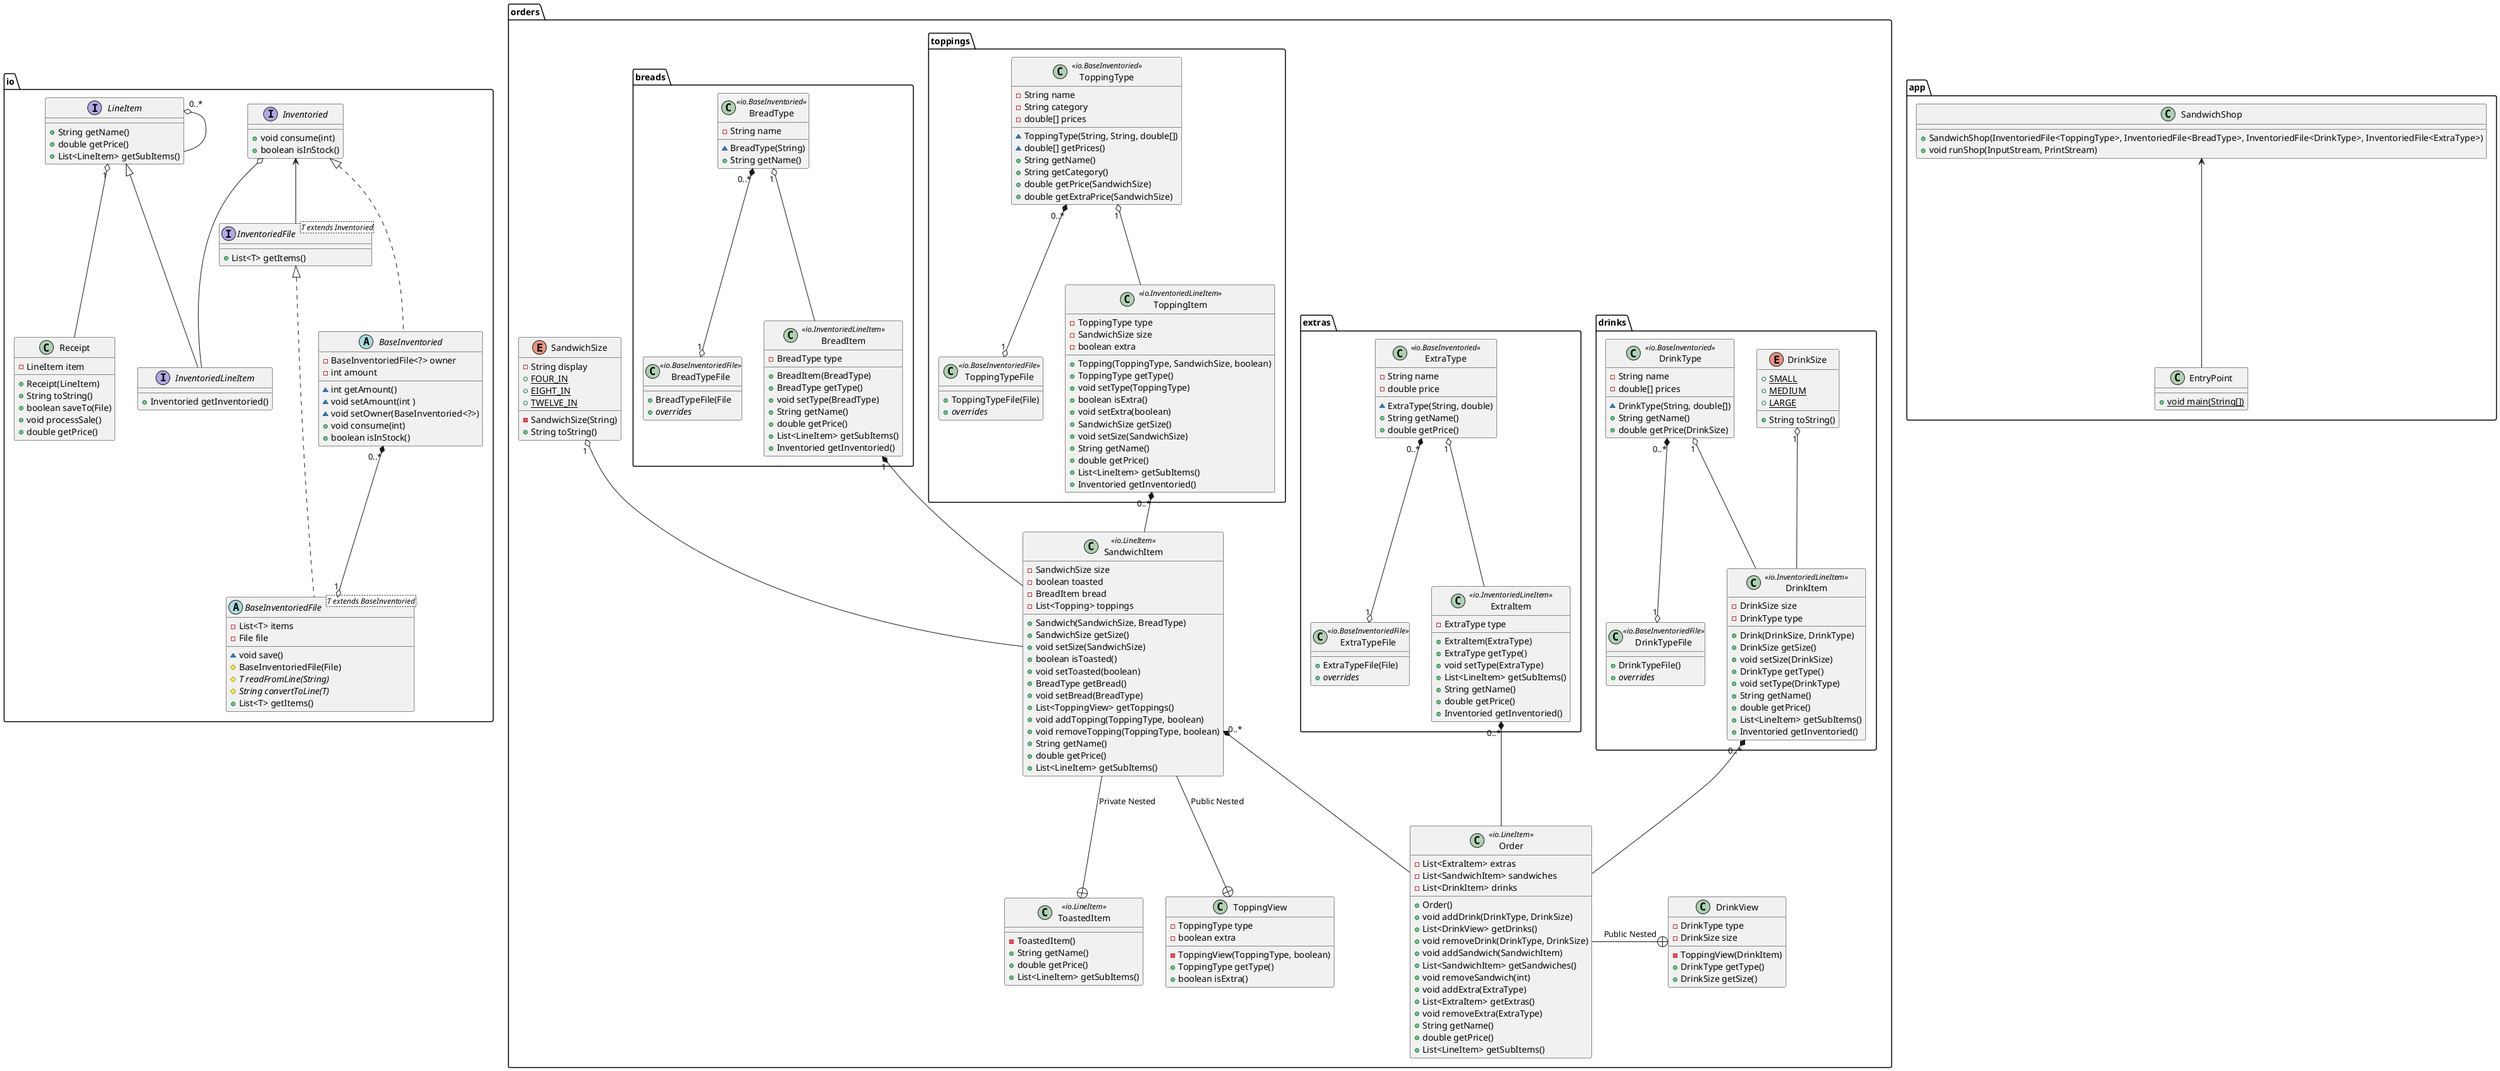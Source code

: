 @startuml

package app {
    class EntryPoint {
        + {static} void main(String[])
    }

    class SandwichShop {
        + SandwichShop(InventoriedFile<ToppingType>, InventoriedFile<BreadType>, InventoriedFile<DrinkType>, InventoriedFile<ExtraType>)
        + void runShop(InputStream, PrintStream)
    }

    SandwichShop <-- EntryPoint
}

package io {
    interface LineItem {
        + String getName()
        + double getPrice()
        + List<LineItem> getSubItems()
    }

    class Receipt {
        - LineItem item
        + Receipt(LineItem)
        + String toString()
        + boolean saveTo(File)
        + void processSale()
        + double getPrice()
    }

    interface Inventoried {
        + void consume(int)
        + boolean isInStock()
    }

    interface InventoriedLineItem extends LineItem {
        + Inventoried getInventoried()
    }

    interface InventoriedFile<T extends Inventoried> {
        + List<T> getItems()
    }

    abstract class BaseInventoriedFile<T extends BaseInventoried> implements InventoriedFile {
        - List<T> items
        - File file
        ~ void save()
        # BaseInventoriedFile(File)
        # {abstract} T readFromLine(String)
        # {abstract} String convertToLine(T)
        + List<T> getItems()
    }

    abstract BaseInventoried implements Inventoried {
        - BaseInventoriedFile<?> owner
        - int amount
        ~ int getAmount()
        ~ void setAmount(int )
        ~ void setOwner(BaseInventoried<?>)
        + void consume(int)
        + boolean isInStock()
    }

    LineItem "1" o-- Receipt
    LineItem "0..*" o-- LineItem
    BaseInventoried "0..*" *--o "1" BaseInventoriedFile
    Inventoried <- InventoriedFile
    Inventoried o-- InventoriedLineItem
}

package orders {
    enum SandwichSize {
        - String display
        + {static} FOUR_IN
        + {static} EIGHT_IN
        + {static} TWELVE_IN
        - SandwichSize(String)
        + String toString()
    }
    class SandwichItem <<io.LineItem>> {
        - SandwichSize size
        - boolean toasted
        - BreadItem bread
        - List<Topping> toppings
        __
        + Sandwich(SandwichSize, BreadType)
        + SandwichSize getSize()
        + void setSize(SandwichSize)
        + boolean isToasted()
        + void setToasted(boolean)
        + BreadType getBread()
        + void setBread(BreadType)
        + List<ToppingView> getToppings()
        + void addTopping(ToppingType, boolean)
        + void removeTopping(ToppingType, boolean)
        + String getName()
        + double getPrice()
        + List<LineItem> getSubItems()
    }
    ToppingView +-u- SandwichItem : Public Nested
    class ToppingView {
        - ToppingType type
        - boolean extra
        - ToppingView(ToppingType, boolean)
        + ToppingType getType()
        + boolean isExtra()
    }
    ToastedItem +-u- SandwichItem : Private Nested
    class ToastedItem <<io.LineItem>> {
        - ToastedItem()
        + String getName()
        + double getPrice()
        + List<LineItem> getSubItems()
    }
    class Order <<io.LineItem>> {
        - List<ExtraItem> extras
        - List<SandwichItem> sandwiches
        - List<DrinkItem> drinks
        + Order()
        + void addDrink(DrinkType, DrinkSize)
        + List<DrinkView> getDrinks()
        + void removeDrink(DrinkType, DrinkSize)
        + void addSandwich(SandwichItem)
        + List<SandwichItem> getSandwiches()
        + void removeSandwich(int)
        + void addExtra(ExtraType)
        + List<ExtraItem> getExtras()
        + void removeExtra(ExtraType)
        + String getName()
        + double getPrice()
        + List<LineItem> getSubItems()
    }
    DrinkView +-l- Order : Public Nested
    class DrinkView {
        - DrinkType type
        - DrinkSize size
        - ToppingView(DrinkItem)
        + DrinkType getType()
        + DrinkSize getSize()
    }

    package extras {
        class ExtraType <<io.BaseInventoried>> {
            - String name
            - double price
            ~ ExtraType(String, double)
            + String getName()
            + double getPrice()
        }
        class ExtraTypeFile <<io.BaseInventoriedFile>> {
            + ExtraTypeFile(File)
            + {abstract} {method} overrides
        }
        class ExtraItem <<io.InventoriedLineItem>> {
            - ExtraType type
            + ExtraItem(ExtraType)
            + ExtraType getType()
            + void setType(ExtraType)
            + List<LineItem> getSubItems()
            + String getName()
            + double getPrice()
            + Inventoried getInventoried()
        }

        ExtraType "0..*" *--o "1" ExtraTypeFile
    }

    package breads {
        class BreadType <<io.BaseInventoried>> {
            - String name
            ~ BreadType(String)
            + String getName()
        }
        class BreadTypeFile <<io.BaseInventoriedFile>> {
            + BreadTypeFile(File
            + {abstract} {method} overrides
        }
        class BreadItem <<io.InventoriedLineItem>> {
            - BreadType type
            + BreadItem(BreadType)
            + BreadType getType()
            + void setType(BreadType)
            + String getName()
            + double getPrice()
            + List<LineItem> getSubItems()
            + Inventoried getInventoried()
        }

        BreadType "0..*" *--o "1" BreadTypeFile
    }

    package drinks {
        enum DrinkSize {
            + {static} SMALL
            + {static} MEDIUM
            + {static} LARGE
            + String toString()
        }
        class DrinkType <<io.BaseInventoried>> {
            - String name
            - double[] prices
            ~ DrinkType(String, double[])
            + String getName()
            + double getPrice(DrinkSize)
        }
        class DrinkTypeFile <<io.BaseInventoriedFile>> {
            + DrinkTypeFile()
            + {abstract} {method} overrides
        }

        class DrinkItem <<io.InventoriedLineItem>> {
            - DrinkSize size
            - DrinkType type
            + Drink(DrinkSize, DrinkType)
            + DrinkSize getSize()
            + void setSize(DrinkSize)
            + DrinkType getType()
            + void setType(DrinkType)
            + String getName()
            + double getPrice()
            + List<LineItem> getSubItems()
            + Inventoried getInventoried()
        }

        DrinkType "0..*" *--o "1" DrinkTypeFile
    }

    package toppings {
        class ToppingType <<io.BaseInventoried>> {
            - String name
            - String category
            - double[] prices
            ~ ToppingType(String, String, double[])
            ~ double[] getPrices()
            + String getName()
            + String getCategory()
            + double getPrice(SandwichSize)
            + double getExtraPrice(SandwichSize)
        }
        class ToppingTypeFile <<io.BaseInventoriedFile>> {
            + ToppingTypeFile(File)
            + {abstract} {method} overrides
        }
        class ToppingItem <<io.InventoriedLineItem>> {
            - ToppingType type
            - SandwichSize size
            - boolean extra
            + Topping(ToppingType, SandwichSize, boolean)
            + ToppingType getType()
            + void setType(ToppingType)
            + boolean isExtra()
            + void setExtra(boolean)
            + SandwichSize getSize()
            + void setSize(SandwichSize)
            + String getName()
            + double getPrice()
            + List<LineItem> getSubItems()
            + Inventoried getInventoried()
        }

        ToppingType "0..*" *--o "1" ToppingTypeFile
    }

    SandwichSize "1" o-- SandwichItem
    BreadItem "1" *-- SandwichItem
    DrinkSize "1" o-- DrinkItem
    DrinkType "1" o-- DrinkItem
    ToppingItem "0..*" *-- SandwichItem
    ToppingType "1" o-- ToppingItem
    ExtraType "1" o-- ExtraItem
    BreadType "1" o-- BreadItem

    SandwichItem "0..*" *-- Order
    DrinkItem "0..*" *-- Order
    ExtraItem "0..*" *-- Order
}

@enduml
